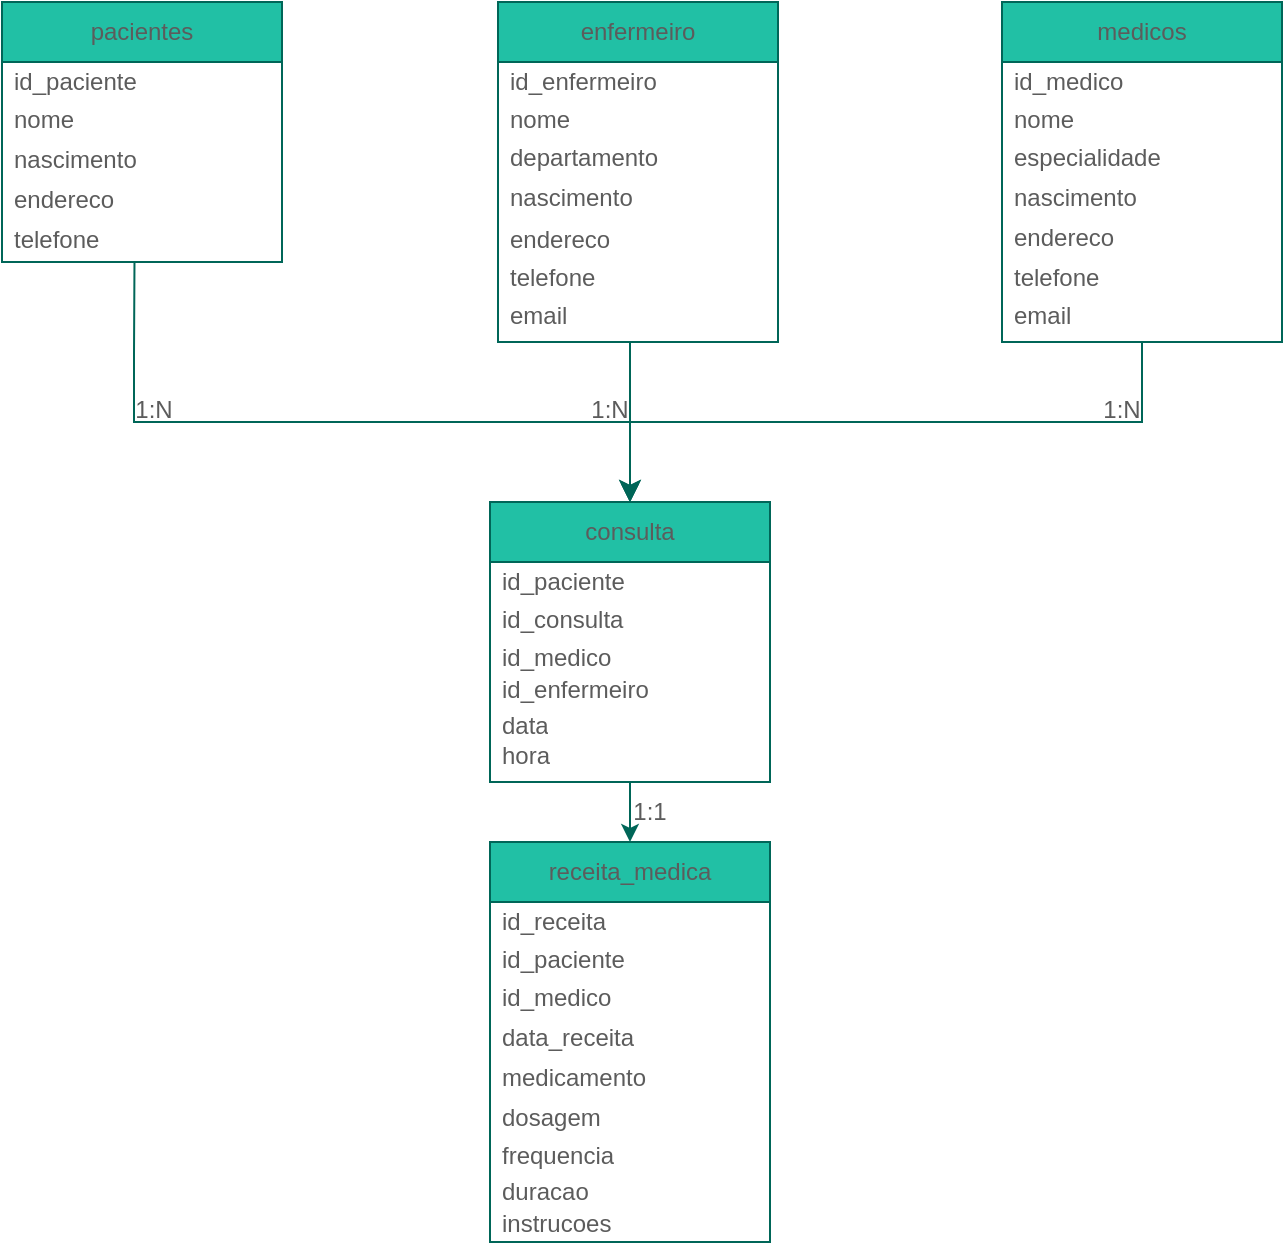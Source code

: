 <mxfile version="26.0.6">
  <diagram name="Página-1" id="AEX8GONJc5cp-BaiUtCe">
    <mxGraphModel dx="1253" dy="706" grid="1" gridSize="10" guides="1" tooltips="1" connect="1" arrows="1" fold="1" page="1" pageScale="1" pageWidth="827" pageHeight="1169" math="0" shadow="0">
      <root>
        <mxCell id="0" />
        <mxCell id="1" parent="0" />
        <mxCell id="y3QHWY9e4oZUEy-OPm5N-20" value="pacientes" style="swimlane;fontStyle=0;childLayout=stackLayout;horizontal=1;startSize=30;horizontalStack=0;resizeParent=1;resizeParentMax=0;resizeLast=0;collapsible=1;marginBottom=0;whiteSpace=wrap;html=1;container=0;labelBackgroundColor=none;fillColor=#21C0A5;strokeColor=#006658;fontColor=#5C5C5C;" vertex="1" parent="1">
          <mxGeometry x="94" y="274" width="140" height="130" as="geometry" />
        </mxCell>
        <mxCell id="y3QHWY9e4oZUEy-OPm5N-21" value="id_paciente" style="text;strokeColor=none;fillColor=none;align=left;verticalAlign=middle;spacingLeft=4;spacingRight=4;overflow=hidden;points=[[0,0.5],[1,0.5]];portConstraint=eastwest;rotatable=0;whiteSpace=wrap;html=1;labelBackgroundColor=none;fontColor=#5C5C5C;" vertex="1" parent="1">
          <mxGeometry x="94" y="304" width="140" height="20" as="geometry" />
        </mxCell>
        <mxCell id="y3QHWY9e4oZUEy-OPm5N-22" value="nome" style="text;strokeColor=none;fillColor=none;align=left;verticalAlign=middle;spacingLeft=4;spacingRight=4;overflow=hidden;points=[[0,0.5],[1,0.5]];portConstraint=eastwest;rotatable=0;whiteSpace=wrap;html=1;labelBackgroundColor=none;fontColor=#5C5C5C;" vertex="1" parent="1">
          <mxGeometry x="94" y="323" width="60" height="20" as="geometry" />
        </mxCell>
        <mxCell id="y3QHWY9e4oZUEy-OPm5N-23" value="nascimento" style="text;strokeColor=none;fillColor=none;align=left;verticalAlign=middle;spacingLeft=4;spacingRight=4;overflow=hidden;points=[[0,0.5],[1,0.5]];portConstraint=eastwest;rotatable=0;whiteSpace=wrap;html=1;labelBackgroundColor=none;fontColor=#5C5C5C;" vertex="1" parent="1">
          <mxGeometry x="94" y="343" width="80" height="20" as="geometry" />
        </mxCell>
        <mxCell id="y3QHWY9e4oZUEy-OPm5N-27" value="endereco&lt;span style=&quot;color: rgba(0, 0, 0, 0); font-family: monospace; font-size: 0px; text-wrap-mode: nowrap;&quot;&gt;%3CmxGraphModel%3E%3Croot%3E%3CmxCell%20id%3D%220%22%2F%3E%3CmxCell%20id%3D%221%22%20parent%3D%220%22%2F%3E%3CmxCell%20id%3D%222%22%20value%3D%22nascimento%22%20style%3D%22text%3BstrokeColor%3Dnone%3BfillColor%3Dnone%3Balign%3Dleft%3BverticalAlign%3Dmiddle%3BspacingLeft%3D4%3BspacingRight%3D4%3Boverflow%3Dhidden%3Bpoints%3D%5B%5B0%2C0.5%5D%2C%5B1%2C0.5%5D%5D%3BportConstraint%3Deastwest%3Brotatable%3D0%3BwhiteSpace%3Dwrap%3Bhtml%3D1%3B%22%20vertex%3D%221%22%20parent%3D%221%22%3E%3CmxGeometry%20x%3D%22230%22%20y%3D%22340%22%20width%3D%2280%22%20height%3D%2220%22%20as%3D%22geometry%22%2F%3E%3C%2FmxCell%3E%3C%2Froot%3E%3C%2FmxGraphModel%3E&lt;/span&gt;" style="text;strokeColor=none;fillColor=none;align=left;verticalAlign=middle;spacingLeft=4;spacingRight=4;overflow=hidden;points=[[0,0.5],[1,0.5]];portConstraint=eastwest;rotatable=0;whiteSpace=wrap;html=1;labelBackgroundColor=none;fontColor=#5C5C5C;" vertex="1" parent="1">
          <mxGeometry x="94" y="363" width="80" height="20" as="geometry" />
        </mxCell>
        <mxCell id="y3QHWY9e4oZUEy-OPm5N-28" value="telefone" style="text;strokeColor=none;fillColor=none;align=left;verticalAlign=middle;spacingLeft=4;spacingRight=4;overflow=hidden;points=[[0,0.5],[1,0.5]];portConstraint=eastwest;rotatable=0;whiteSpace=wrap;html=1;labelBackgroundColor=none;fontColor=#5C5C5C;" vertex="1" parent="1">
          <mxGeometry x="94" y="383" width="80" height="20" as="geometry" />
        </mxCell>
        <mxCell id="y3QHWY9e4oZUEy-OPm5N-29" value="medicos" style="swimlane;fontStyle=0;childLayout=stackLayout;horizontal=1;startSize=30;horizontalStack=0;resizeParent=1;resizeParentMax=0;resizeLast=0;collapsible=1;marginBottom=0;whiteSpace=wrap;html=1;container=0;labelBackgroundColor=none;fillColor=#21C0A5;strokeColor=#006658;fontColor=#5C5C5C;" vertex="1" parent="1">
          <mxGeometry x="594" y="274" width="140" height="170" as="geometry" />
        </mxCell>
        <mxCell id="y3QHWY9e4oZUEy-OPm5N-30" value="id_medico" style="text;strokeColor=none;fillColor=none;align=left;verticalAlign=middle;spacingLeft=4;spacingRight=4;overflow=hidden;points=[[0,0.5],[1,0.5]];portConstraint=eastwest;rotatable=0;whiteSpace=wrap;html=1;labelBackgroundColor=none;fontColor=#5C5C5C;" vertex="1" parent="1">
          <mxGeometry x="594" y="304" width="140" height="20" as="geometry" />
        </mxCell>
        <mxCell id="y3QHWY9e4oZUEy-OPm5N-31" value="nome" style="text;strokeColor=none;fillColor=none;align=left;verticalAlign=middle;spacingLeft=4;spacingRight=4;overflow=hidden;points=[[0,0.5],[1,0.5]];portConstraint=eastwest;rotatable=0;whiteSpace=wrap;html=1;labelBackgroundColor=none;fontColor=#5C5C5C;" vertex="1" parent="1">
          <mxGeometry x="594" y="323" width="60" height="20" as="geometry" />
        </mxCell>
        <mxCell id="y3QHWY9e4oZUEy-OPm5N-32" value="nascimento" style="text;strokeColor=none;fillColor=none;align=left;verticalAlign=middle;spacingLeft=4;spacingRight=4;overflow=hidden;points=[[0,0.5],[1,0.5]];portConstraint=eastwest;rotatable=0;whiteSpace=wrap;html=1;labelBackgroundColor=none;fontColor=#5C5C5C;" vertex="1" parent="1">
          <mxGeometry x="594" y="362" width="80" height="20" as="geometry" />
        </mxCell>
        <mxCell id="y3QHWY9e4oZUEy-OPm5N-33" value="endereco&lt;span style=&quot;color: rgba(0, 0, 0, 0); font-family: monospace; font-size: 0px; text-wrap-mode: nowrap;&quot;&gt;%3CmxGraphModel%3E%3Croot%3E%3CmxCell%20id%3D%220%22%2F%3E%3CmxCell%20id%3D%221%22%20parent%3D%220%22%2F%3E%3CmxCell%20id%3D%222%22%20value%3D%22nascimento%22%20style%3D%22text%3BstrokeColor%3Dnone%3BfillColor%3Dnone%3Balign%3Dleft%3BverticalAlign%3Dmiddle%3BspacingLeft%3D4%3BspacingRight%3D4%3Boverflow%3Dhidden%3Bpoints%3D%5B%5B0%2C0.5%5D%2C%5B1%2C0.5%5D%5D%3BportConstraint%3Deastwest%3Brotatable%3D0%3BwhiteSpace%3Dwrap%3Bhtml%3D1%3B%22%20vertex%3D%221%22%20parent%3D%221%22%3E%3CmxGeometry%20x%3D%22230%22%20y%3D%22340%22%20width%3D%2280%22%20height%3D%2220%22%20as%3D%22geometry%22%2F%3E%3C%2FmxCell%3E%3C%2Froot%3E%3C%2FmxGraphModel%3E&lt;/span&gt;" style="text;strokeColor=none;fillColor=none;align=left;verticalAlign=middle;spacingLeft=4;spacingRight=4;overflow=hidden;points=[[0,0.5],[1,0.5]];portConstraint=eastwest;rotatable=0;whiteSpace=wrap;html=1;labelBackgroundColor=none;fontColor=#5C5C5C;" vertex="1" parent="1">
          <mxGeometry x="594" y="382" width="80" height="20" as="geometry" />
        </mxCell>
        <mxCell id="y3QHWY9e4oZUEy-OPm5N-34" value="telefone" style="text;strokeColor=none;fillColor=none;align=left;verticalAlign=middle;spacingLeft=4;spacingRight=4;overflow=hidden;points=[[0,0.5],[1,0.5]];portConstraint=eastwest;rotatable=0;whiteSpace=wrap;html=1;labelBackgroundColor=none;fontColor=#5C5C5C;" vertex="1" parent="1">
          <mxGeometry x="594" y="402" width="80" height="20" as="geometry" />
        </mxCell>
        <mxCell id="y3QHWY9e4oZUEy-OPm5N-35" value="especialidade" style="text;strokeColor=none;fillColor=none;align=left;verticalAlign=middle;spacingLeft=4;spacingRight=4;overflow=hidden;points=[[0,0.5],[1,0.5]];portConstraint=eastwest;rotatable=0;whiteSpace=wrap;html=1;labelBackgroundColor=none;fontColor=#5C5C5C;" vertex="1" parent="1">
          <mxGeometry x="594" y="342" width="90" height="20" as="geometry" />
        </mxCell>
        <mxCell id="y3QHWY9e4oZUEy-OPm5N-36" value="email" style="text;strokeColor=none;fillColor=none;align=left;verticalAlign=middle;spacingLeft=4;spacingRight=4;overflow=hidden;points=[[0,0.5],[1,0.5]];portConstraint=eastwest;rotatable=0;whiteSpace=wrap;html=1;labelBackgroundColor=none;fontColor=#5C5C5C;" vertex="1" parent="1">
          <mxGeometry x="594" y="421" width="60" height="20" as="geometry" />
        </mxCell>
        <mxCell id="y3QHWY9e4oZUEy-OPm5N-44" value="enfermeiro" style="swimlane;fontStyle=0;childLayout=stackLayout;horizontal=1;startSize=30;horizontalStack=0;resizeParent=1;resizeParentMax=0;resizeLast=0;collapsible=1;marginBottom=0;whiteSpace=wrap;html=1;container=0;labelBackgroundColor=none;fillColor=#21C0A5;strokeColor=#006658;fontColor=#5C5C5C;" vertex="1" parent="1">
          <mxGeometry x="342" y="274" width="140" height="170" as="geometry" />
        </mxCell>
        <mxCell id="y3QHWY9e4oZUEy-OPm5N-45" value="id_enfermeiro" style="text;strokeColor=none;fillColor=none;align=left;verticalAlign=middle;spacingLeft=4;spacingRight=4;overflow=hidden;points=[[0,0.5],[1,0.5]];portConstraint=eastwest;rotatable=0;whiteSpace=wrap;html=1;labelBackgroundColor=none;fontColor=#5C5C5C;" vertex="1" parent="1">
          <mxGeometry x="342" y="304" width="140" height="20" as="geometry" />
        </mxCell>
        <mxCell id="y3QHWY9e4oZUEy-OPm5N-46" value="nome" style="text;strokeColor=none;fillColor=none;align=left;verticalAlign=middle;spacingLeft=4;spacingRight=4;overflow=hidden;points=[[0,0.5],[1,0.5]];portConstraint=eastwest;rotatable=0;whiteSpace=wrap;html=1;labelBackgroundColor=none;fontColor=#5C5C5C;" vertex="1" parent="1">
          <mxGeometry x="342" y="323" width="132" height="20" as="geometry" />
        </mxCell>
        <mxCell id="y3QHWY9e4oZUEy-OPm5N-47" value="nascimento" style="text;strokeColor=none;fillColor=none;align=left;verticalAlign=middle;spacingLeft=4;spacingRight=4;overflow=hidden;points=[[0,0.5],[1,0.5]];portConstraint=eastwest;rotatable=0;whiteSpace=wrap;html=1;labelBackgroundColor=none;fontColor=#5C5C5C;" vertex="1" parent="1">
          <mxGeometry x="342" y="362" width="80" height="20" as="geometry" />
        </mxCell>
        <mxCell id="y3QHWY9e4oZUEy-OPm5N-48" value="endereco&lt;span style=&quot;color: rgba(0, 0, 0, 0); font-family: monospace; font-size: 0px; text-wrap-mode: nowrap;&quot;&gt;%3CmxGraphModel%3E%3Croot%3E%3CmxCell%20id%3D%220%22%2F%3E%3CmxCell%20id%3D%221%22%20parent%3D%220%22%2F%3E%3CmxCell%20id%3D%222%22%20value%3D%22nascimento%22%20style%3D%22text%3BstrokeColor%3Dnone%3BfillColor%3Dnone%3Balign%3Dleft%3BverticalAlign%3Dmiddle%3BspacingLeft%3D4%3BspacingRight%3D4%3Boverflow%3Dhidden%3Bpoints%3D%5B%5B0%2C0.5%5D%2C%5B1%2C0.5%5D%5D%3BportConstraint%3Deastwest%3Brotatable%3D0%3BwhiteSpace%3Dwrap%3Bhtml%3D1%3B%22%20vertex%3D%221%22%20parent%3D%221%22%3E%3CmxGeometry%20x%3D%22230%22%20y%3D%22340%22%20width%3D%2280%22%20height%3D%2220%22%20as%3D%22geometry%22%2F%3E%3C%2FmxCell%3E%3C%2Froot%3E%3C%2FmxGraphModel%3E&lt;/span&gt;" style="text;strokeColor=none;fillColor=none;align=left;verticalAlign=middle;spacingLeft=4;spacingRight=4;overflow=hidden;points=[[0,0.5],[1,0.5]];portConstraint=eastwest;rotatable=0;whiteSpace=wrap;html=1;labelBackgroundColor=none;fontColor=#5C5C5C;" vertex="1" parent="1">
          <mxGeometry x="342" y="383" width="80" height="20" as="geometry" />
        </mxCell>
        <mxCell id="y3QHWY9e4oZUEy-OPm5N-49" value="telefone" style="text;strokeColor=none;fillColor=none;align=left;verticalAlign=middle;spacingLeft=4;spacingRight=4;overflow=hidden;points=[[0,0.5],[1,0.5]];portConstraint=eastwest;rotatable=0;whiteSpace=wrap;html=1;labelBackgroundColor=none;fontColor=#5C5C5C;" vertex="1" parent="1">
          <mxGeometry x="342" y="402" width="80" height="20" as="geometry" />
        </mxCell>
        <mxCell id="y3QHWY9e4oZUEy-OPm5N-50" value="departamento" style="text;strokeColor=none;fillColor=none;align=left;verticalAlign=middle;spacingLeft=4;spacingRight=4;overflow=hidden;points=[[0,0.5],[1,0.5]];portConstraint=eastwest;rotatable=0;whiteSpace=wrap;html=1;labelBackgroundColor=none;fontColor=#5C5C5C;" vertex="1" parent="1">
          <mxGeometry x="342" y="342" width="132" height="20" as="geometry" />
        </mxCell>
        <mxCell id="y3QHWY9e4oZUEy-OPm5N-51" value="email" style="text;strokeColor=none;fillColor=none;align=left;verticalAlign=middle;spacingLeft=4;spacingRight=4;overflow=hidden;points=[[0,0.5],[1,0.5]];portConstraint=eastwest;rotatable=0;whiteSpace=wrap;html=1;labelBackgroundColor=none;fontColor=#5C5C5C;" vertex="1" parent="1">
          <mxGeometry x="342" y="421" width="60" height="20" as="geometry" />
        </mxCell>
        <mxCell id="y3QHWY9e4oZUEy-OPm5N-85" style="edgeStyle=orthogonalEdgeStyle;rounded=0;orthogonalLoop=1;jettySize=auto;html=1;exitX=0.5;exitY=1;exitDx=0;exitDy=0;entryX=0.5;entryY=0;entryDx=0;entryDy=0;labelBackgroundColor=none;strokeColor=#006658;fontColor=default;" edge="1" parent="1" source="y3QHWY9e4oZUEy-OPm5N-53" target="y3QHWY9e4oZUEy-OPm5N-74">
          <mxGeometry relative="1" as="geometry">
            <mxPoint x="407.857" y="674" as="targetPoint" />
          </mxGeometry>
        </mxCell>
        <mxCell id="y3QHWY9e4oZUEy-OPm5N-53" value="consulta" style="swimlane;fontStyle=0;childLayout=stackLayout;horizontal=1;startSize=30;horizontalStack=0;resizeParent=1;resizeParentMax=0;resizeLast=0;collapsible=1;marginBottom=0;whiteSpace=wrap;html=1;container=0;labelBackgroundColor=none;fillColor=#21C0A5;strokeColor=#006658;fontColor=#5C5C5C;" vertex="1" parent="1">
          <mxGeometry x="338" y="524" width="140" height="140" as="geometry" />
        </mxCell>
        <mxCell id="y3QHWY9e4oZUEy-OPm5N-54" value="id_paciente" style="text;strokeColor=none;fillColor=none;align=left;verticalAlign=middle;spacingLeft=4;spacingRight=4;overflow=hidden;points=[[0,0.5],[1,0.5]];portConstraint=eastwest;rotatable=0;whiteSpace=wrap;html=1;labelBackgroundColor=none;fontColor=#5C5C5C;" vertex="1" parent="1">
          <mxGeometry x="338" y="554" width="140" height="20" as="geometry" />
        </mxCell>
        <mxCell id="y3QHWY9e4oZUEy-OPm5N-55" value="id_consulta" style="text;strokeColor=none;fillColor=none;align=left;verticalAlign=middle;spacingLeft=4;spacingRight=4;overflow=hidden;points=[[0,0.5],[1,0.5]];portConstraint=eastwest;rotatable=0;whiteSpace=wrap;html=1;labelBackgroundColor=none;fontColor=#5C5C5C;" vertex="1" parent="1">
          <mxGeometry x="338" y="573" width="76" height="20" as="geometry" />
        </mxCell>
        <mxCell id="y3QHWY9e4oZUEy-OPm5N-56" value="data" style="text;strokeColor=none;fillColor=none;align=left;verticalAlign=middle;spacingLeft=4;spacingRight=4;overflow=hidden;points=[[0,0.5],[1,0.5]];portConstraint=eastwest;rotatable=0;whiteSpace=wrap;html=1;labelBackgroundColor=none;fontColor=#5C5C5C;" vertex="1" parent="1">
          <mxGeometry x="338" y="626" width="80" height="20" as="geometry" />
        </mxCell>
        <mxCell id="y3QHWY9e4oZUEy-OPm5N-57" value="hora" style="text;strokeColor=none;fillColor=none;align=left;verticalAlign=middle;spacingLeft=4;spacingRight=4;overflow=hidden;points=[[0,0.5],[1,0.5]];portConstraint=eastwest;rotatable=0;whiteSpace=wrap;html=1;labelBackgroundColor=none;fontColor=#5C5C5C;" vertex="1" parent="1">
          <mxGeometry x="338" y="641" width="80" height="20" as="geometry" />
        </mxCell>
        <mxCell id="y3QHWY9e4oZUEy-OPm5N-59" value="id_medico" style="text;strokeColor=none;fillColor=none;align=left;verticalAlign=middle;spacingLeft=4;spacingRight=4;overflow=hidden;points=[[0,0.5],[1,0.5]];portConstraint=eastwest;rotatable=0;whiteSpace=wrap;html=1;labelBackgroundColor=none;fontColor=#5C5C5C;" vertex="1" parent="1">
          <mxGeometry x="338" y="592" width="90" height="20" as="geometry" />
        </mxCell>
        <mxCell id="y3QHWY9e4oZUEy-OPm5N-61" value="" style="endArrow=classic;html=1;rounded=0;entryX=0.5;entryY=0;entryDx=0;entryDy=0;exitX=0.828;exitY=1.076;exitDx=0;exitDy=0;exitPerimeter=0;labelBackgroundColor=none;strokeColor=#006658;fontColor=default;" edge="1" parent="1" source="y3QHWY9e4oZUEy-OPm5N-28" target="y3QHWY9e4oZUEy-OPm5N-53">
          <mxGeometry width="50" height="50" relative="1" as="geometry">
            <mxPoint x="154" y="404" as="sourcePoint" />
            <mxPoint x="394" y="264" as="targetPoint" />
            <Array as="points">
              <mxPoint x="160" y="450" />
              <mxPoint x="160" y="484" />
              <mxPoint x="274" y="484" />
              <mxPoint x="408" y="484" />
            </Array>
          </mxGeometry>
        </mxCell>
        <mxCell id="y3QHWY9e4oZUEy-OPm5N-63" value="" style="edgeStyle=segmentEdgeStyle;endArrow=classic;html=1;curved=0;rounded=0;endSize=8;startSize=8;entryX=0.5;entryY=0;entryDx=0;entryDy=0;exitX=0.5;exitY=1;exitDx=0;exitDy=0;labelBackgroundColor=none;strokeColor=#006658;fontColor=default;" edge="1" parent="1" source="y3QHWY9e4oZUEy-OPm5N-29" target="y3QHWY9e4oZUEy-OPm5N-53">
          <mxGeometry width="50" height="50" relative="1" as="geometry">
            <mxPoint x="714" y="474" as="sourcePoint" />
            <mxPoint x="444" y="404" as="targetPoint" />
            <Array as="points">
              <mxPoint x="664" y="484" />
              <mxPoint x="408" y="484" />
            </Array>
          </mxGeometry>
        </mxCell>
        <mxCell id="y3QHWY9e4oZUEy-OPm5N-74" value="receita_medica" style="swimlane;fontStyle=0;childLayout=stackLayout;horizontal=1;startSize=30;horizontalStack=0;resizeParent=1;resizeParentMax=0;resizeLast=0;collapsible=1;marginBottom=0;whiteSpace=wrap;html=1;container=0;labelBackgroundColor=none;fillColor=#21C0A5;strokeColor=#006658;fontColor=#5C5C5C;" vertex="1" parent="1">
          <mxGeometry x="338" y="694" width="140" height="200" as="geometry" />
        </mxCell>
        <mxCell id="y3QHWY9e4oZUEy-OPm5N-75" value="id_receita" style="text;strokeColor=none;fillColor=none;align=left;verticalAlign=middle;spacingLeft=4;spacingRight=4;overflow=hidden;points=[[0,0.5],[1,0.5]];portConstraint=eastwest;rotatable=0;whiteSpace=wrap;html=1;labelBackgroundColor=none;fontColor=#5C5C5C;" vertex="1" parent="1">
          <mxGeometry x="338" y="724" width="140" height="20" as="geometry" />
        </mxCell>
        <mxCell id="y3QHWY9e4oZUEy-OPm5N-76" value="id_paciente" style="text;strokeColor=none;fillColor=none;align=left;verticalAlign=middle;spacingLeft=4;spacingRight=4;overflow=hidden;points=[[0,0.5],[1,0.5]];portConstraint=eastwest;rotatable=0;whiteSpace=wrap;html=1;labelBackgroundColor=none;fontColor=#5C5C5C;" vertex="1" parent="1">
          <mxGeometry x="338" y="743" width="76" height="20" as="geometry" />
        </mxCell>
        <mxCell id="y3QHWY9e4oZUEy-OPm5N-77" value="data_receita" style="text;strokeColor=none;fillColor=none;align=left;verticalAlign=middle;spacingLeft=4;spacingRight=4;overflow=hidden;points=[[0,0.5],[1,0.5]];portConstraint=eastwest;rotatable=0;whiteSpace=wrap;html=1;labelBackgroundColor=none;fontColor=#5C5C5C;" vertex="1" parent="1">
          <mxGeometry x="338" y="782" width="80" height="20" as="geometry" />
        </mxCell>
        <mxCell id="y3QHWY9e4oZUEy-OPm5N-78" value="medicamento" style="text;strokeColor=none;fillColor=none;align=left;verticalAlign=middle;spacingLeft=4;spacingRight=4;overflow=hidden;points=[[0,0.5],[1,0.5]];portConstraint=eastwest;rotatable=0;whiteSpace=wrap;html=1;labelBackgroundColor=none;fontColor=#5C5C5C;" vertex="1" parent="1">
          <mxGeometry x="338" y="802" width="86" height="20" as="geometry" />
        </mxCell>
        <mxCell id="y3QHWY9e4oZUEy-OPm5N-79" value="id_medico" style="text;strokeColor=none;fillColor=none;align=left;verticalAlign=middle;spacingLeft=4;spacingRight=4;overflow=hidden;points=[[0,0.5],[1,0.5]];portConstraint=eastwest;rotatable=0;whiteSpace=wrap;html=1;labelBackgroundColor=none;fontColor=#5C5C5C;" vertex="1" parent="1">
          <mxGeometry x="338" y="762" width="90" height="20" as="geometry" />
        </mxCell>
        <mxCell id="y3QHWY9e4oZUEy-OPm5N-80" value="dosagem&lt;span style=&quot;color: rgba(0, 0, 0, 0); font-family: monospace; font-size: 0px; text-wrap-mode: nowrap;&quot;&gt;%3CmxGraphModel%3E%3Croot%3E%3CmxCell%20id%3D%220%22%2F%3E%3CmxCell%20id%3D%221%22%20parent%3D%220%22%2F%3E%3CmxCell%20id%3D%222%22%20value%3D%22medicamento%22%20style%3D%22text%3BstrokeColor%3Dnone%3BfillColor%3Dnone%3Balign%3Dleft%3BverticalAlign%3Dmiddle%3BspacingLeft%3D4%3BspacingRight%3D4%3Boverflow%3Dhidden%3Bpoints%3D%5B%5B0%2C0.5%5D%2C%5B1%2C0.5%5D%5D%3BportConstraint%3Deastwest%3Brotatable%3D0%3BwhiteSpace%3Dwrap%3Bhtml%3D1%3B%22%20vertex%3D%221%22%20parent%3D%221%22%3E%3CmxGeometry%20x%3D%22344%22%20y%3D%22789%22%20width%3D%2286%22%20height%3D%2220%22%20as%3D%22geometry%22%2F%3E%3C%2FmxCell%3E%3C%2Froot%3E%3C%2FmxGraphModel%3E&lt;/span&gt;" style="text;strokeColor=none;fillColor=none;align=left;verticalAlign=middle;spacingLeft=4;spacingRight=4;overflow=hidden;points=[[0,0.5],[1,0.5]];portConstraint=eastwest;rotatable=0;whiteSpace=wrap;html=1;labelBackgroundColor=none;fontColor=#5C5C5C;" vertex="1" parent="1">
          <mxGeometry x="338" y="822" width="86" height="20" as="geometry" />
        </mxCell>
        <mxCell id="y3QHWY9e4oZUEy-OPm5N-81" value="frequencia" style="text;strokeColor=none;fillColor=none;align=left;verticalAlign=middle;spacingLeft=4;spacingRight=4;overflow=hidden;points=[[0,0.5],[1,0.5]];portConstraint=eastwest;rotatable=0;whiteSpace=wrap;html=1;labelBackgroundColor=none;fontColor=#5C5C5C;" vertex="1" parent="1">
          <mxGeometry x="338" y="841" width="86" height="20" as="geometry" />
        </mxCell>
        <mxCell id="y3QHWY9e4oZUEy-OPm5N-82" value="duracao" style="text;strokeColor=none;fillColor=none;align=left;verticalAlign=middle;spacingLeft=4;spacingRight=4;overflow=hidden;points=[[0,0.5],[1,0.5]];portConstraint=eastwest;rotatable=0;whiteSpace=wrap;html=1;labelBackgroundColor=none;fontColor=#5C5C5C;" vertex="1" parent="1">
          <mxGeometry x="338" y="859" width="86" height="20" as="geometry" />
        </mxCell>
        <mxCell id="y3QHWY9e4oZUEy-OPm5N-83" value="instrucoes" style="text;strokeColor=none;fillColor=none;align=left;verticalAlign=middle;spacingLeft=4;spacingRight=4;overflow=hidden;points=[[0,0.5],[1,0.5]];portConstraint=eastwest;rotatable=0;whiteSpace=wrap;html=1;labelBackgroundColor=none;fontColor=#5C5C5C;" vertex="1" parent="1">
          <mxGeometry x="338" y="875" width="86" height="20" as="geometry" />
        </mxCell>
        <mxCell id="y3QHWY9e4oZUEy-OPm5N-84" value="" style="edgeStyle=elbowEdgeStyle;elbow=vertical;endArrow=classic;html=1;curved=0;rounded=0;endSize=8;startSize=8;entryX=0.5;entryY=0;entryDx=0;entryDy=0;labelBackgroundColor=none;strokeColor=#006658;fontColor=default;" edge="1" parent="1" target="y3QHWY9e4oZUEy-OPm5N-53">
          <mxGeometry width="50" height="50" relative="1" as="geometry">
            <mxPoint x="408" y="444" as="sourcePoint" />
            <mxPoint x="474" y="344" as="targetPoint" />
          </mxGeometry>
        </mxCell>
        <mxCell id="y3QHWY9e4oZUEy-OPm5N-86" value="id_enfermeiro" style="text;strokeColor=none;fillColor=none;align=left;verticalAlign=middle;spacingLeft=4;spacingRight=4;overflow=hidden;points=[[0,0.5],[1,0.5]];portConstraint=eastwest;rotatable=0;whiteSpace=wrap;html=1;labelBackgroundColor=none;fontColor=#5C5C5C;" vertex="1" parent="1">
          <mxGeometry x="338" y="608" width="90" height="20" as="geometry" />
        </mxCell>
        <mxCell id="y3QHWY9e4oZUEy-OPm5N-89" value="1:N" style="text;html=1;align=center;verticalAlign=middle;whiteSpace=wrap;rounded=0;labelBackgroundColor=none;fontColor=#5C5C5C;" vertex="1" parent="1">
          <mxGeometry x="624" y="463" width="60" height="30" as="geometry" />
        </mxCell>
        <mxCell id="y3QHWY9e4oZUEy-OPm5N-90" value="1:N" style="text;html=1;align=center;verticalAlign=middle;whiteSpace=wrap;rounded=0;labelBackgroundColor=none;fontColor=#5C5C5C;" vertex="1" parent="1">
          <mxGeometry x="368" y="463" width="60" height="30" as="geometry" />
        </mxCell>
        <mxCell id="y3QHWY9e4oZUEy-OPm5N-91" value="1:N" style="text;html=1;align=center;verticalAlign=middle;whiteSpace=wrap;rounded=0;labelBackgroundColor=none;fontColor=#5C5C5C;" vertex="1" parent="1">
          <mxGeometry x="140" y="463" width="60" height="30" as="geometry" />
        </mxCell>
        <mxCell id="y3QHWY9e4oZUEy-OPm5N-92" value="1:1" style="text;html=1;align=center;verticalAlign=middle;whiteSpace=wrap;rounded=0;labelBackgroundColor=none;fontColor=#5C5C5C;" vertex="1" parent="1">
          <mxGeometry x="388" y="664" width="60" height="30" as="geometry" />
        </mxCell>
      </root>
    </mxGraphModel>
  </diagram>
</mxfile>

